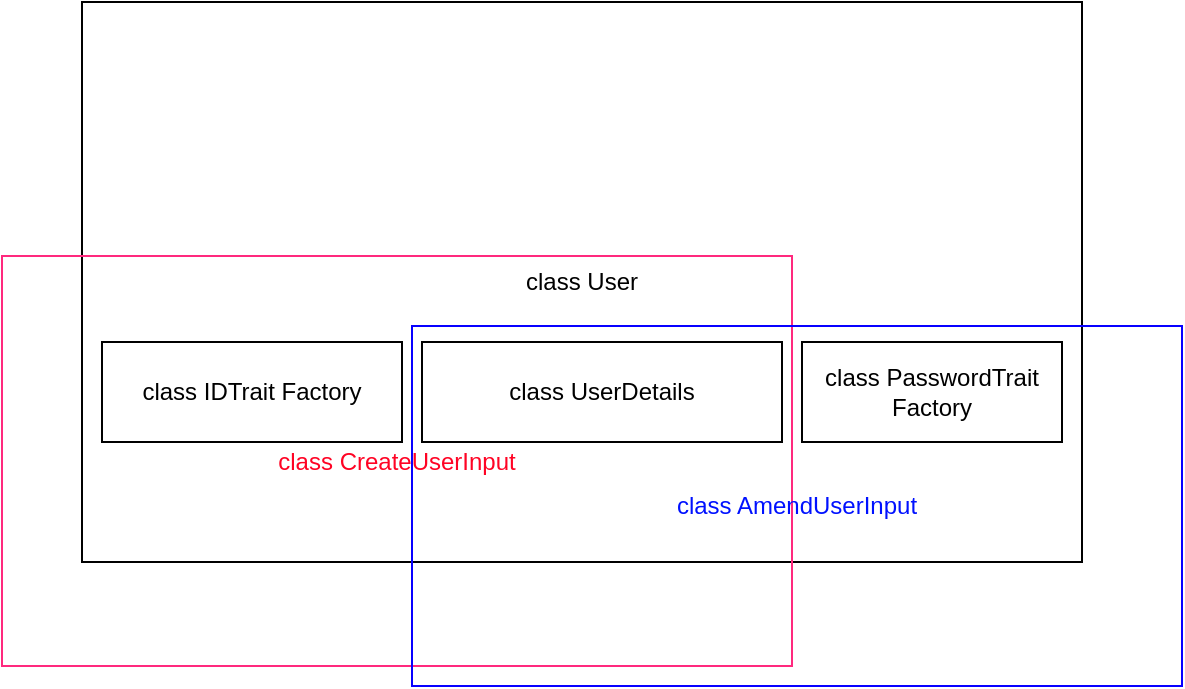 <mxfile version="13.1.14" type="github"><diagram id="PHB84Y0Dex7qVma5kvEz" name="Page-1"><mxGraphModel dx="1220" dy="1733" grid="1" gridSize="10" guides="1" tooltips="1" connect="1" arrows="1" fold="1" page="1" pageScale="1" pageWidth="850" pageHeight="1100" math="0" shadow="0"><root><mxCell id="0"/><mxCell id="1" parent="0"/><mxCell id="yj9yylkrtTo5vdsa0ZM7-5" value="class User" style="rounded=0;whiteSpace=wrap;html=1;fillColor=none;" vertex="1" parent="1"><mxGeometry x="140" y="610" width="500" height="280" as="geometry"/></mxCell><mxCell id="yj9yylkrtTo5vdsa0ZM7-4" value="class IDTrait Factory" style="rounded=0;whiteSpace=wrap;html=1;" vertex="1" parent="1"><mxGeometry x="150" y="780" width="150" height="50" as="geometry"/></mxCell><mxCell id="yj9yylkrtTo5vdsa0ZM7-3" value="class UserDetails" style="rounded=0;whiteSpace=wrap;html=1;" vertex="1" parent="1"><mxGeometry x="310" y="780" width="180" height="50" as="geometry"/></mxCell><mxCell id="yj9yylkrtTo5vdsa0ZM7-6" value="class PasswordTrait Factory" style="rounded=0;whiteSpace=wrap;html=1;" vertex="1" parent="1"><mxGeometry x="500" y="780" width="130" height="50" as="geometry"/></mxCell><mxCell id="yj9yylkrtTo5vdsa0ZM7-7" value="class CreateUserInput" style="rounded=0;whiteSpace=wrap;html=1;fillColor=none;strokeColor=#FF297E;fontColor=#FF0324;" vertex="1" parent="1"><mxGeometry x="100" y="737" width="395" height="205" as="geometry"/></mxCell><mxCell id="yj9yylkrtTo5vdsa0ZM7-8" value="class AmendUserInput" style="rounded=0;whiteSpace=wrap;html=1;fillColor=none;fontColor=#0011FF;strokeColor=#0800FF;" vertex="1" parent="1"><mxGeometry x="305" y="772" width="385" height="180" as="geometry"/></mxCell></root></mxGraphModel></diagram></mxfile>